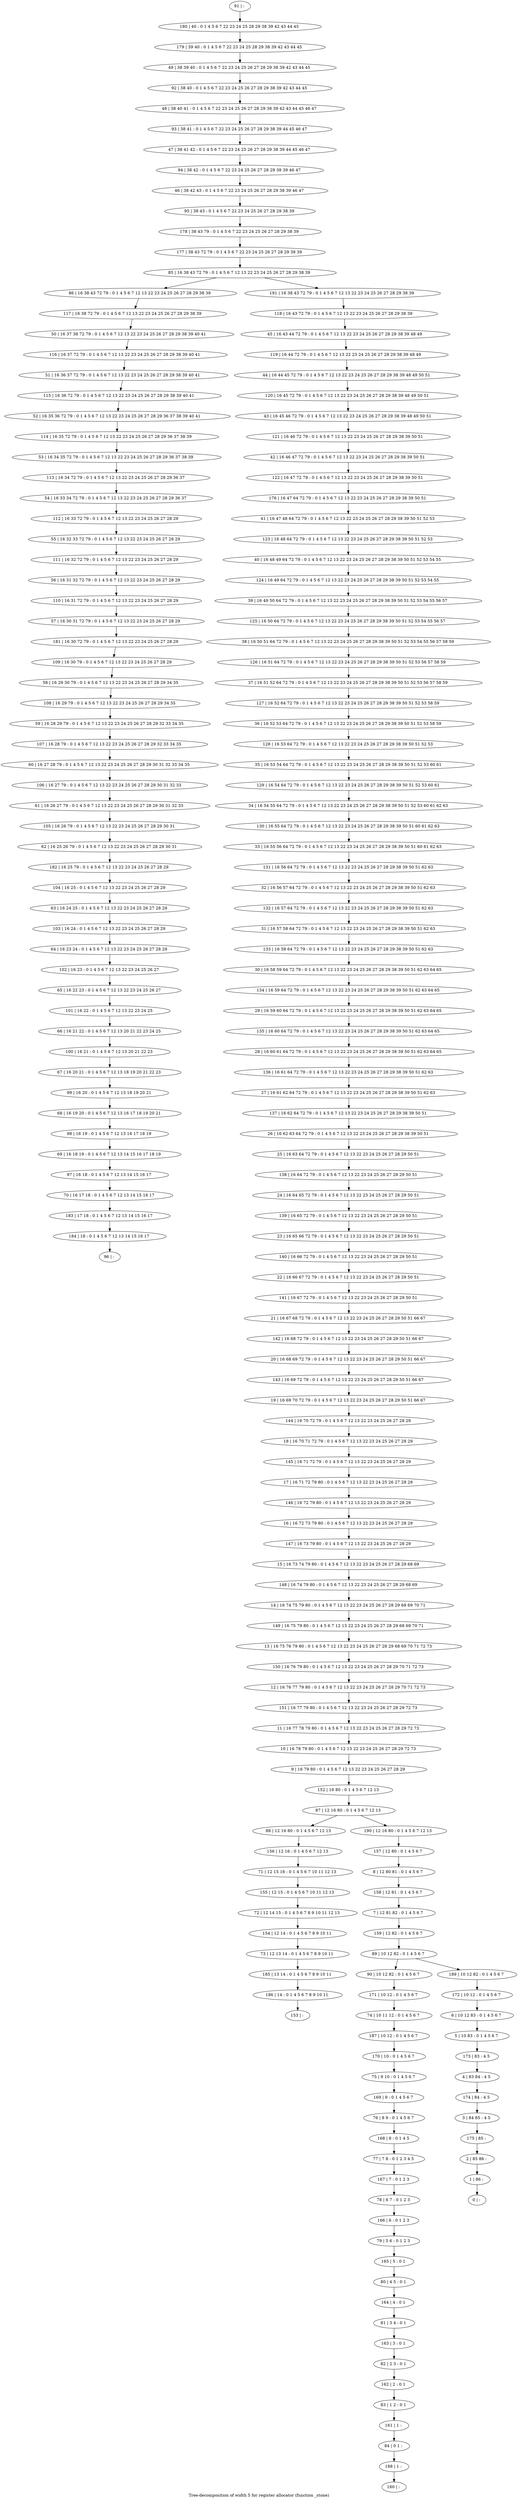 digraph G {
graph [label="Tree-decomposition of width 5 for register allocator (function _stone)"]
0[label="0 | : "];
1[label="1 | 86 : "];
2[label="2 | 85 86 : "];
3[label="3 | 84 85 : 4 5 "];
4[label="4 | 83 84 : 4 5 "];
5[label="5 | 10 83 : 0 1 4 5 6 7 "];
6[label="6 | 10 12 83 : 0 1 4 5 6 7 "];
7[label="7 | 12 81 82 : 0 1 4 5 6 7 "];
8[label="8 | 12 80 81 : 0 1 4 5 6 7 "];
9[label="9 | 16 79 80 : 0 1 4 5 6 7 12 13 22 23 24 25 26 27 28 29 "];
10[label="10 | 16 78 79 80 : 0 1 4 5 6 7 12 13 22 23 24 25 26 27 28 29 72 73 "];
11[label="11 | 16 77 78 79 80 : 0 1 4 5 6 7 12 13 22 23 24 25 26 27 28 29 72 73 "];
12[label="12 | 16 76 77 79 80 : 0 1 4 5 6 7 12 13 22 23 24 25 26 27 28 29 70 71 72 73 "];
13[label="13 | 16 75 76 79 80 : 0 1 4 5 6 7 12 13 22 23 24 25 26 27 28 29 68 69 70 71 72 73 "];
14[label="14 | 16 74 75 79 80 : 0 1 4 5 6 7 12 13 22 23 24 25 26 27 28 29 68 69 70 71 "];
15[label="15 | 16 73 74 79 80 : 0 1 4 5 6 7 12 13 22 23 24 25 26 27 28 29 68 69 "];
16[label="16 | 16 72 73 79 80 : 0 1 4 5 6 7 12 13 22 23 24 25 26 27 28 29 "];
17[label="17 | 16 71 72 79 80 : 0 1 4 5 6 7 12 13 22 23 24 25 26 27 28 29 "];
18[label="18 | 16 70 71 72 79 : 0 1 4 5 6 7 12 13 22 23 24 25 26 27 28 29 "];
19[label="19 | 16 69 70 72 79 : 0 1 4 5 6 7 12 13 22 23 24 25 26 27 28 29 50 51 66 67 "];
20[label="20 | 16 68 69 72 79 : 0 1 4 5 6 7 12 13 22 23 24 25 26 27 28 29 50 51 66 67 "];
21[label="21 | 16 67 68 72 79 : 0 1 4 5 6 7 12 13 22 23 24 25 26 27 28 29 50 51 66 67 "];
22[label="22 | 16 66 67 72 79 : 0 1 4 5 6 7 12 13 22 23 24 25 26 27 28 29 50 51 "];
23[label="23 | 16 65 66 72 79 : 0 1 4 5 6 7 12 13 22 23 24 25 26 27 28 29 50 51 "];
24[label="24 | 16 64 65 72 79 : 0 1 4 5 6 7 12 13 22 23 24 25 26 27 28 29 50 51 "];
25[label="25 | 16 63 64 72 79 : 0 1 4 5 6 7 12 13 22 23 24 25 26 27 28 29 50 51 "];
26[label="26 | 16 62 63 64 72 79 : 0 1 4 5 6 7 12 13 22 23 24 25 26 27 28 29 38 39 50 51 "];
27[label="27 | 16 61 62 64 72 79 : 0 1 4 5 6 7 12 13 22 23 24 25 26 27 28 29 38 39 50 51 62 63 "];
28[label="28 | 16 60 61 64 72 79 : 0 1 4 5 6 7 12 13 22 23 24 25 26 27 28 29 38 39 50 51 62 63 64 65 "];
29[label="29 | 16 59 60 64 72 79 : 0 1 4 5 6 7 12 13 22 23 24 25 26 27 28 29 38 39 50 51 62 63 64 65 "];
30[label="30 | 16 58 59 64 72 79 : 0 1 4 5 6 7 12 13 22 23 24 25 26 27 28 29 38 39 50 51 62 63 64 65 "];
31[label="31 | 16 57 58 64 72 79 : 0 1 4 5 6 7 12 13 22 23 24 25 26 27 28 29 38 39 50 51 62 63 "];
32[label="32 | 16 56 57 64 72 79 : 0 1 4 5 6 7 12 13 22 23 24 25 26 27 28 29 38 39 50 51 62 63 "];
33[label="33 | 16 55 56 64 72 79 : 0 1 4 5 6 7 12 13 22 23 24 25 26 27 28 29 38 39 50 51 60 61 62 63 "];
34[label="34 | 16 54 55 64 72 79 : 0 1 4 5 6 7 12 13 22 23 24 25 26 27 28 29 38 39 50 51 52 53 60 61 62 63 "];
35[label="35 | 16 53 54 64 72 79 : 0 1 4 5 6 7 12 13 22 23 24 25 26 27 28 29 38 39 50 51 52 53 60 61 "];
36[label="36 | 16 52 53 64 72 79 : 0 1 4 5 6 7 12 13 22 23 24 25 26 27 28 29 38 39 50 51 52 53 58 59 "];
37[label="37 | 16 51 52 64 72 79 : 0 1 4 5 6 7 12 13 22 23 24 25 26 27 28 29 38 39 50 51 52 53 56 57 58 59 "];
38[label="38 | 16 50 51 64 72 79 : 0 1 4 5 6 7 12 13 22 23 24 25 26 27 28 29 38 39 50 51 52 53 54 55 56 57 58 59 "];
39[label="39 | 16 49 50 64 72 79 : 0 1 4 5 6 7 12 13 22 23 24 25 26 27 28 29 38 39 50 51 52 53 54 55 56 57 "];
40[label="40 | 16 48 49 64 72 79 : 0 1 4 5 6 7 12 13 22 23 24 25 26 27 28 29 38 39 50 51 52 53 54 55 "];
41[label="41 | 16 47 48 64 72 79 : 0 1 4 5 6 7 12 13 22 23 24 25 26 27 28 29 38 39 50 51 52 53 "];
42[label="42 | 16 46 47 72 79 : 0 1 4 5 6 7 12 13 22 23 24 25 26 27 28 29 38 39 50 51 "];
43[label="43 | 16 45 46 72 79 : 0 1 4 5 6 7 12 13 22 23 24 25 26 27 28 29 38 39 48 49 50 51 "];
44[label="44 | 16 44 45 72 79 : 0 1 4 5 6 7 12 13 22 23 24 25 26 27 28 29 38 39 48 49 50 51 "];
45[label="45 | 16 43 44 72 79 : 0 1 4 5 6 7 12 13 22 23 24 25 26 27 28 29 38 39 48 49 "];
46[label="46 | 38 42 43 : 0 1 4 5 6 7 22 23 24 25 26 27 28 29 38 39 46 47 "];
47[label="47 | 38 41 42 : 0 1 4 5 6 7 22 23 24 25 26 27 28 29 38 39 44 45 46 47 "];
48[label="48 | 38 40 41 : 0 1 4 5 6 7 22 23 24 25 26 27 28 29 38 39 42 43 44 45 46 47 "];
49[label="49 | 38 39 40 : 0 1 4 5 6 7 22 23 24 25 26 27 28 29 38 39 42 43 44 45 "];
50[label="50 | 16 37 38 72 79 : 0 1 4 5 6 7 12 13 22 23 24 25 26 27 28 29 38 39 40 41 "];
51[label="51 | 16 36 37 72 79 : 0 1 4 5 6 7 12 13 22 23 24 25 26 27 28 29 38 39 40 41 "];
52[label="52 | 16 35 36 72 79 : 0 1 4 5 6 7 12 13 22 23 24 25 26 27 28 29 36 37 38 39 40 41 "];
53[label="53 | 16 34 35 72 79 : 0 1 4 5 6 7 12 13 22 23 24 25 26 27 28 29 36 37 38 39 "];
54[label="54 | 16 33 34 72 79 : 0 1 4 5 6 7 12 13 22 23 24 25 26 27 28 29 36 37 "];
55[label="55 | 16 32 33 72 79 : 0 1 4 5 6 7 12 13 22 23 24 25 26 27 28 29 "];
56[label="56 | 16 31 32 72 79 : 0 1 4 5 6 7 12 13 22 23 24 25 26 27 28 29 "];
57[label="57 | 16 30 31 72 79 : 0 1 4 5 6 7 12 13 22 23 24 25 26 27 28 29 "];
58[label="58 | 16 29 30 79 : 0 1 4 5 6 7 12 13 22 23 24 25 26 27 28 29 34 35 "];
59[label="59 | 16 28 29 79 : 0 1 4 5 6 7 12 13 22 23 24 25 26 27 28 29 32 33 34 35 "];
60[label="60 | 16 27 28 79 : 0 1 4 5 6 7 12 13 22 23 24 25 26 27 28 29 30 31 32 33 34 35 "];
61[label="61 | 16 26 27 79 : 0 1 4 5 6 7 12 13 22 23 24 25 26 27 28 29 30 31 32 33 "];
62[label="62 | 16 25 26 79 : 0 1 4 5 6 7 12 13 22 23 24 25 26 27 28 29 30 31 "];
63[label="63 | 16 24 25 : 0 1 4 5 6 7 12 13 22 23 24 25 26 27 28 29 "];
64[label="64 | 16 23 24 : 0 1 4 5 6 7 12 13 22 23 24 25 26 27 28 29 "];
65[label="65 | 16 22 23 : 0 1 4 5 6 7 12 13 22 23 24 25 26 27 "];
66[label="66 | 16 21 22 : 0 1 4 5 6 7 12 13 20 21 22 23 24 25 "];
67[label="67 | 16 20 21 : 0 1 4 5 6 7 12 13 18 19 20 21 22 23 "];
68[label="68 | 16 19 20 : 0 1 4 5 6 7 12 13 16 17 18 19 20 21 "];
69[label="69 | 16 18 19 : 0 1 4 5 6 7 12 13 14 15 16 17 18 19 "];
70[label="70 | 16 17 18 : 0 1 4 5 6 7 12 13 14 15 16 17 "];
71[label="71 | 12 15 16 : 0 1 4 5 6 7 10 11 12 13 "];
72[label="72 | 12 14 15 : 0 1 4 5 6 7 8 9 10 11 12 13 "];
73[label="73 | 12 13 14 : 0 1 4 5 6 7 8 9 10 11 "];
74[label="74 | 10 11 12 : 0 1 4 5 6 7 "];
75[label="75 | 9 10 : 0 1 4 5 6 7 "];
76[label="76 | 8 9 : 0 1 4 5 6 7 "];
77[label="77 | 7 8 : 0 1 2 3 4 5 "];
78[label="78 | 6 7 : 0 1 2 3 "];
79[label="79 | 5 6 : 0 1 2 3 "];
80[label="80 | 4 5 : 0 1 "];
81[label="81 | 3 4 : 0 1 "];
82[label="82 | 2 3 : 0 1 "];
83[label="83 | 1 2 : 0 1 "];
84[label="84 | 0 1 : "];
85[label="85 | 16 38 43 72 79 : 0 1 4 5 6 7 12 13 22 23 24 25 26 27 28 29 38 39 "];
86[label="86 | 16 38 43 72 79 : 0 1 4 5 6 7 12 13 22 23 24 25 26 27 28 29 38 39 "];
87[label="87 | 12 16 80 : 0 1 4 5 6 7 12 13 "];
88[label="88 | 12 16 80 : 0 1 4 5 6 7 12 13 "];
89[label="89 | 10 12 82 : 0 1 4 5 6 7 "];
90[label="90 | 10 12 82 : 0 1 4 5 6 7 "];
91[label="91 | : "];
92[label="92 | 38 40 : 0 1 4 5 6 7 22 23 24 25 26 27 28 29 38 39 42 43 44 45 "];
93[label="93 | 38 41 : 0 1 4 5 6 7 22 23 24 25 26 27 28 29 38 39 44 45 46 47 "];
94[label="94 | 38 42 : 0 1 4 5 6 7 22 23 24 25 26 27 28 29 38 39 46 47 "];
95[label="95 | 38 43 : 0 1 4 5 6 7 22 23 24 25 26 27 28 29 38 39 "];
96[label="96 | : "];
97[label="97 | 16 18 : 0 1 4 5 6 7 12 13 14 15 16 17 "];
98[label="98 | 16 19 : 0 1 4 5 6 7 12 13 16 17 18 19 "];
99[label="99 | 16 20 : 0 1 4 5 6 7 12 13 18 19 20 21 "];
100[label="100 | 16 21 : 0 1 4 5 6 7 12 13 20 21 22 23 "];
101[label="101 | 16 22 : 0 1 4 5 6 7 12 13 22 23 24 25 "];
102[label="102 | 16 23 : 0 1 4 5 6 7 12 13 22 23 24 25 26 27 "];
103[label="103 | 16 24 : 0 1 4 5 6 7 12 13 22 23 24 25 26 27 28 29 "];
104[label="104 | 16 25 : 0 1 4 5 6 7 12 13 22 23 24 25 26 27 28 29 "];
105[label="105 | 16 26 79 : 0 1 4 5 6 7 12 13 22 23 24 25 26 27 28 29 30 31 "];
106[label="106 | 16 27 79 : 0 1 4 5 6 7 12 13 22 23 24 25 26 27 28 29 30 31 32 33 "];
107[label="107 | 16 28 79 : 0 1 4 5 6 7 12 13 22 23 24 25 26 27 28 29 32 33 34 35 "];
108[label="108 | 16 29 79 : 0 1 4 5 6 7 12 13 22 23 24 25 26 27 28 29 34 35 "];
109[label="109 | 16 30 79 : 0 1 4 5 6 7 12 13 22 23 24 25 26 27 28 29 "];
110[label="110 | 16 31 72 79 : 0 1 4 5 6 7 12 13 22 23 24 25 26 27 28 29 "];
111[label="111 | 16 32 72 79 : 0 1 4 5 6 7 12 13 22 23 24 25 26 27 28 29 "];
112[label="112 | 16 33 72 79 : 0 1 4 5 6 7 12 13 22 23 24 25 26 27 28 29 "];
113[label="113 | 16 34 72 79 : 0 1 4 5 6 7 12 13 22 23 24 25 26 27 28 29 36 37 "];
114[label="114 | 16 35 72 79 : 0 1 4 5 6 7 12 13 22 23 24 25 26 27 28 29 36 37 38 39 "];
115[label="115 | 16 36 72 79 : 0 1 4 5 6 7 12 13 22 23 24 25 26 27 28 29 38 39 40 41 "];
116[label="116 | 16 37 72 79 : 0 1 4 5 6 7 12 13 22 23 24 25 26 27 28 29 38 39 40 41 "];
117[label="117 | 16 38 72 79 : 0 1 4 5 6 7 12 13 22 23 24 25 26 27 28 29 38 39 "];
118[label="118 | 16 43 72 79 : 0 1 4 5 6 7 12 13 22 23 24 25 26 27 28 29 38 39 "];
119[label="119 | 16 44 72 79 : 0 1 4 5 6 7 12 13 22 23 24 25 26 27 28 29 38 39 48 49 "];
120[label="120 | 16 45 72 79 : 0 1 4 5 6 7 12 13 22 23 24 25 26 27 28 29 38 39 48 49 50 51 "];
121[label="121 | 16 46 72 79 : 0 1 4 5 6 7 12 13 22 23 24 25 26 27 28 29 38 39 50 51 "];
122[label="122 | 16 47 72 79 : 0 1 4 5 6 7 12 13 22 23 24 25 26 27 28 29 38 39 50 51 "];
123[label="123 | 16 48 64 72 79 : 0 1 4 5 6 7 12 13 22 23 24 25 26 27 28 29 38 39 50 51 52 53 "];
124[label="124 | 16 49 64 72 79 : 0 1 4 5 6 7 12 13 22 23 24 25 26 27 28 29 38 39 50 51 52 53 54 55 "];
125[label="125 | 16 50 64 72 79 : 0 1 4 5 6 7 12 13 22 23 24 25 26 27 28 29 38 39 50 51 52 53 54 55 56 57 "];
126[label="126 | 16 51 64 72 79 : 0 1 4 5 6 7 12 13 22 23 24 25 26 27 28 29 38 39 50 51 52 53 56 57 58 59 "];
127[label="127 | 16 52 64 72 79 : 0 1 4 5 6 7 12 13 22 23 24 25 26 27 28 29 38 39 50 51 52 53 58 59 "];
128[label="128 | 16 53 64 72 79 : 0 1 4 5 6 7 12 13 22 23 24 25 26 27 28 29 38 39 50 51 52 53 "];
129[label="129 | 16 54 64 72 79 : 0 1 4 5 6 7 12 13 22 23 24 25 26 27 28 29 38 39 50 51 52 53 60 61 "];
130[label="130 | 16 55 64 72 79 : 0 1 4 5 6 7 12 13 22 23 24 25 26 27 28 29 38 39 50 51 60 61 62 63 "];
131[label="131 | 16 56 64 72 79 : 0 1 4 5 6 7 12 13 22 23 24 25 26 27 28 29 38 39 50 51 62 63 "];
132[label="132 | 16 57 64 72 79 : 0 1 4 5 6 7 12 13 22 23 24 25 26 27 28 29 38 39 50 51 62 63 "];
133[label="133 | 16 58 64 72 79 : 0 1 4 5 6 7 12 13 22 23 24 25 26 27 28 29 38 39 50 51 62 63 "];
134[label="134 | 16 59 64 72 79 : 0 1 4 5 6 7 12 13 22 23 24 25 26 27 28 29 38 39 50 51 62 63 64 65 "];
135[label="135 | 16 60 64 72 79 : 0 1 4 5 6 7 12 13 22 23 24 25 26 27 28 29 38 39 50 51 62 63 64 65 "];
136[label="136 | 16 61 64 72 79 : 0 1 4 5 6 7 12 13 22 23 24 25 26 27 28 29 38 39 50 51 62 63 "];
137[label="137 | 16 62 64 72 79 : 0 1 4 5 6 7 12 13 22 23 24 25 26 27 28 29 38 39 50 51 "];
138[label="138 | 16 64 72 79 : 0 1 4 5 6 7 12 13 22 23 24 25 26 27 28 29 50 51 "];
139[label="139 | 16 65 72 79 : 0 1 4 5 6 7 12 13 22 23 24 25 26 27 28 29 50 51 "];
140[label="140 | 16 66 72 79 : 0 1 4 5 6 7 12 13 22 23 24 25 26 27 28 29 50 51 "];
141[label="141 | 16 67 72 79 : 0 1 4 5 6 7 12 13 22 23 24 25 26 27 28 29 50 51 "];
142[label="142 | 16 68 72 79 : 0 1 4 5 6 7 12 13 22 23 24 25 26 27 28 29 50 51 66 67 "];
143[label="143 | 16 69 72 79 : 0 1 4 5 6 7 12 13 22 23 24 25 26 27 28 29 50 51 66 67 "];
144[label="144 | 16 70 72 79 : 0 1 4 5 6 7 12 13 22 23 24 25 26 27 28 29 "];
145[label="145 | 16 71 72 79 : 0 1 4 5 6 7 12 13 22 23 24 25 26 27 28 29 "];
146[label="146 | 16 72 79 80 : 0 1 4 5 6 7 12 13 22 23 24 25 26 27 28 29 "];
147[label="147 | 16 73 79 80 : 0 1 4 5 6 7 12 13 22 23 24 25 26 27 28 29 "];
148[label="148 | 16 74 79 80 : 0 1 4 5 6 7 12 13 22 23 24 25 26 27 28 29 68 69 "];
149[label="149 | 16 75 79 80 : 0 1 4 5 6 7 12 13 22 23 24 25 26 27 28 29 68 69 70 71 "];
150[label="150 | 16 76 79 80 : 0 1 4 5 6 7 12 13 22 23 24 25 26 27 28 29 70 71 72 73 "];
151[label="151 | 16 77 79 80 : 0 1 4 5 6 7 12 13 22 23 24 25 26 27 28 29 72 73 "];
152[label="152 | 16 80 : 0 1 4 5 6 7 12 13 "];
153[label="153 | : "];
154[label="154 | 12 14 : 0 1 4 5 6 7 8 9 10 11 "];
155[label="155 | 12 15 : 0 1 4 5 6 7 10 11 12 13 "];
156[label="156 | 12 16 : 0 1 4 5 6 7 12 13 "];
157[label="157 | 12 80 : 0 1 4 5 6 7 "];
158[label="158 | 12 81 : 0 1 4 5 6 7 "];
159[label="159 | 12 82 : 0 1 4 5 6 7 "];
160[label="160 | : "];
161[label="161 | 1 : "];
162[label="162 | 2 : 0 1 "];
163[label="163 | 3 : 0 1 "];
164[label="164 | 4 : 0 1 "];
165[label="165 | 5 : 0 1 "];
166[label="166 | 6 : 0 1 2 3 "];
167[label="167 | 7 : 0 1 2 3 "];
168[label="168 | 8 : 0 1 4 5 "];
169[label="169 | 9 : 0 1 4 5 6 7 "];
170[label="170 | 10 : 0 1 4 5 6 7 "];
171[label="171 | 10 12 : 0 1 4 5 6 7 "];
172[label="172 | 10 12 : 0 1 4 5 6 7 "];
173[label="173 | 83 : 4 5 "];
174[label="174 | 84 : 4 5 "];
175[label="175 | 85 : "];
176[label="176 | 16 47 64 72 79 : 0 1 4 5 6 7 12 13 22 23 24 25 26 27 28 29 38 39 50 51 "];
177[label="177 | 38 43 72 79 : 0 1 4 5 6 7 22 23 24 25 26 27 28 29 38 39 "];
178[label="178 | 38 43 79 : 0 1 4 5 6 7 22 23 24 25 26 27 28 29 38 39 "];
179[label="179 | 39 40 : 0 1 4 5 6 7 22 23 24 25 28 29 38 39 42 43 44 45 "];
180[label="180 | 40 : 0 1 4 5 6 7 22 23 24 25 28 29 38 39 42 43 44 45 "];
181[label="181 | 16 30 72 79 : 0 1 4 5 6 7 12 13 22 23 24 25 26 27 28 29 "];
182[label="182 | 16 25 79 : 0 1 4 5 6 7 12 13 22 23 24 25 26 27 28 29 "];
183[label="183 | 17 18 : 0 1 4 5 6 7 12 13 14 15 16 17 "];
184[label="184 | 18 : 0 1 4 5 6 7 12 13 14 15 16 17 "];
185[label="185 | 13 14 : 0 1 4 5 6 7 8 9 10 11 "];
186[label="186 | 14 : 0 1 4 5 6 7 8 9 10 11 "];
187[label="187 | 10 12 : 0 1 4 5 6 7 "];
188[label="188 | 1 : "];
189[label="189 | 10 12 82 : 0 1 4 5 6 7 "];
190[label="190 | 12 16 80 : 0 1 4 5 6 7 12 13 "];
191[label="191 | 16 38 43 72 79 : 0 1 4 5 6 7 12 13 22 23 24 25 26 27 28 29 38 39 "];
97->70 ;
69->97 ;
98->69 ;
68->98 ;
99->68 ;
67->99 ;
100->67 ;
66->100 ;
101->66 ;
65->101 ;
102->65 ;
64->102 ;
103->64 ;
63->103 ;
104->63 ;
105->62 ;
61->105 ;
106->61 ;
60->106 ;
107->60 ;
59->107 ;
108->59 ;
58->108 ;
109->58 ;
110->57 ;
56->110 ;
111->56 ;
55->111 ;
112->55 ;
54->112 ;
113->54 ;
53->113 ;
114->53 ;
52->114 ;
115->52 ;
51->115 ;
116->51 ;
50->116 ;
117->50 ;
86->117 ;
154->73 ;
72->154 ;
155->72 ;
71->155 ;
156->71 ;
88->156 ;
161->84 ;
83->161 ;
162->83 ;
82->162 ;
163->82 ;
81->163 ;
164->81 ;
80->164 ;
165->80 ;
79->165 ;
166->79 ;
78->166 ;
167->78 ;
77->167 ;
168->77 ;
76->168 ;
169->76 ;
75->169 ;
170->75 ;
171->74 ;
90->171 ;
181->109 ;
57->181 ;
182->104 ;
62->182 ;
70->183 ;
184->96 ;
183->184 ;
73->185 ;
186->153 ;
185->186 ;
187->170 ;
74->187 ;
188->160 ;
84->188 ;
91->180 ;
180->179 ;
179->49 ;
49->92 ;
92->48 ;
48->93 ;
93->47 ;
47->94 ;
94->46 ;
46->95 ;
95->178 ;
178->177 ;
177->85 ;
118->45 ;
45->119 ;
119->44 ;
44->120 ;
120->43 ;
43->121 ;
121->42 ;
42->122 ;
122->176 ;
176->41 ;
41->123 ;
123->40 ;
40->124 ;
124->39 ;
39->125 ;
125->38 ;
38->126 ;
126->37 ;
37->127 ;
127->36 ;
36->128 ;
128->35 ;
35->129 ;
129->34 ;
34->130 ;
130->33 ;
33->131 ;
131->32 ;
32->132 ;
132->31 ;
31->133 ;
133->30 ;
30->134 ;
134->29 ;
29->135 ;
135->28 ;
28->136 ;
136->27 ;
27->137 ;
137->26 ;
26->25 ;
25->138 ;
138->24 ;
24->139 ;
139->23 ;
23->140 ;
140->22 ;
22->141 ;
141->21 ;
21->142 ;
142->20 ;
20->143 ;
143->19 ;
19->144 ;
144->18 ;
18->145 ;
145->17 ;
17->146 ;
146->16 ;
16->147 ;
147->15 ;
15->148 ;
148->14 ;
14->149 ;
149->13 ;
13->150 ;
150->12 ;
12->151 ;
151->11 ;
11->10 ;
10->9 ;
9->152 ;
152->87 ;
157->8 ;
8->158 ;
158->7 ;
7->159 ;
159->89 ;
172->6 ;
6->5 ;
5->173 ;
173->4 ;
4->174 ;
174->3 ;
3->175 ;
175->2 ;
2->1 ;
1->0 ;
189->172 ;
190->157 ;
191->118 ;
89->90 ;
89->189 ;
87->88 ;
87->190 ;
85->86 ;
85->191 ;
}
